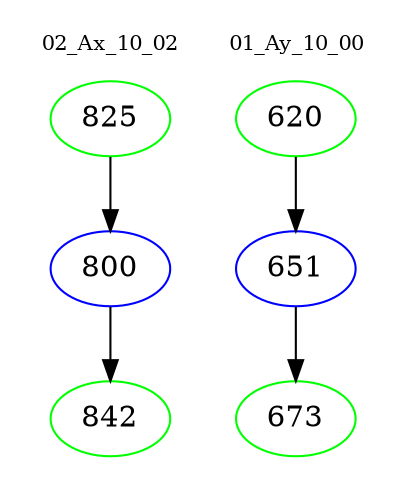 digraph{
subgraph cluster_0 {
color = white
label = "02_Ax_10_02";
fontsize=10;
T0_825 [label="825", color="green"]
T0_825 -> T0_800 [color="black"]
T0_800 [label="800", color="blue"]
T0_800 -> T0_842 [color="black"]
T0_842 [label="842", color="green"]
}
subgraph cluster_1 {
color = white
label = "01_Ay_10_00";
fontsize=10;
T1_620 [label="620", color="green"]
T1_620 -> T1_651 [color="black"]
T1_651 [label="651", color="blue"]
T1_651 -> T1_673 [color="black"]
T1_673 [label="673", color="green"]
}
}
